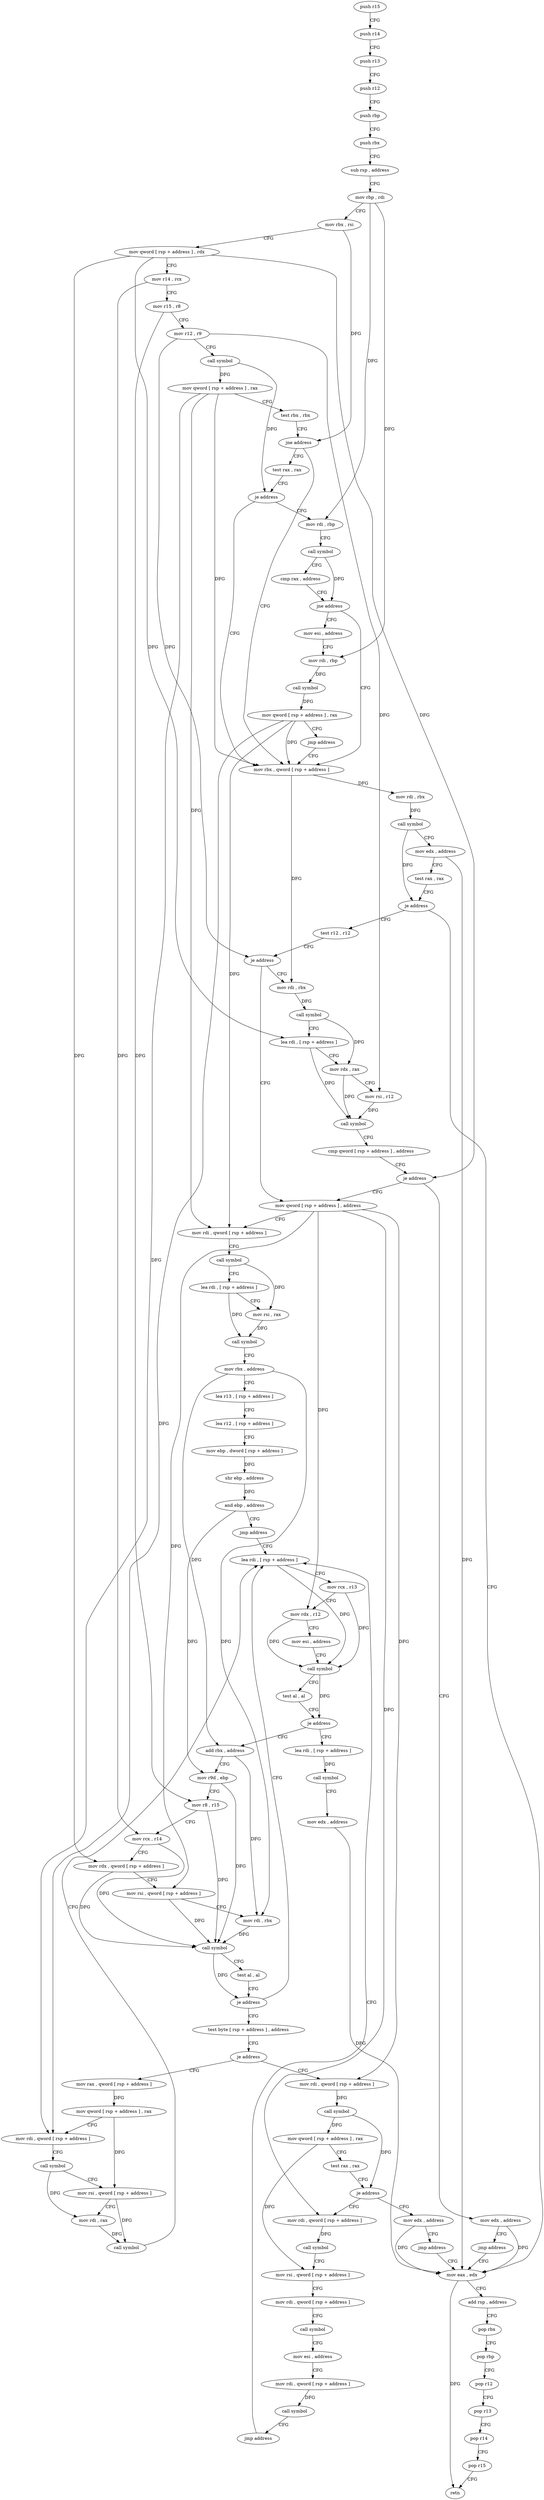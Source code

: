 digraph "func" {
"98672" [label = "push r15" ]
"98674" [label = "push r14" ]
"98676" [label = "push r13" ]
"98678" [label = "push r12" ]
"98680" [label = "push rbp" ]
"98681" [label = "push rbx" ]
"98682" [label = "sub rsp , address" ]
"98686" [label = "mov rbp , rdi" ]
"98689" [label = "mov rbx , rsi" ]
"98692" [label = "mov qword [ rsp + address ] , rdx" ]
"98697" [label = "mov r14 , rcx" ]
"98700" [label = "mov r15 , r8" ]
"98703" [label = "mov r12 , r9" ]
"98706" [label = "call symbol" ]
"98711" [label = "mov qword [ rsp + address ] , rax" ]
"98716" [label = "test rbx , rbx" ]
"98719" [label = "jne address" ]
"98730" [label = "mov rbx , qword [ rsp + address ]" ]
"98721" [label = "test rax , rax" ]
"98735" [label = "mov rdi , rbx" ]
"98738" [label = "call symbol" ]
"98743" [label = "mov edx , address" ]
"98748" [label = "test rax , rax" ]
"98751" [label = "je address" ]
"99099" [label = "mov eax , edx" ]
"98757" [label = "test r12 , r12" ]
"98724" [label = "je address" ]
"98861" [label = "mov rdi , rbp" ]
"99101" [label = "add rsp , address" ]
"99105" [label = "pop rbx" ]
"99106" [label = "pop rbp" ]
"99107" [label = "pop r12" ]
"99109" [label = "pop r13" ]
"99111" [label = "pop r14" ]
"99113" [label = "pop r15" ]
"99115" [label = "retn" ]
"98760" [label = "je address" ]
"98798" [label = "mov qword [ rsp + address ] , address" ]
"98762" [label = "mov rdi , rbx" ]
"98864" [label = "call symbol" ]
"98869" [label = "cmp rax , address" ]
"98873" [label = "jne address" ]
"98879" [label = "mov esi , address" ]
"98807" [label = "mov rdi , qword [ rsp + address ]" ]
"98812" [label = "call symbol" ]
"98817" [label = "lea rdi , [ rsp + address ]" ]
"98822" [label = "mov rsi , rax" ]
"98825" [label = "call symbol" ]
"98830" [label = "mov rbx , address" ]
"98837" [label = "lea r13 , [ rsp + address ]" ]
"98842" [label = "lea r12 , [ rsp + address ]" ]
"98847" [label = "mov ebp , dword [ rsp + address ]" ]
"98854" [label = "shr ebp , address" ]
"98856" [label = "and ebp , address" ]
"98859" [label = "jmp address" ]
"98945" [label = "lea rdi , [ rsp + address ]" ]
"98765" [label = "call symbol" ]
"98770" [label = "lea rdi , [ rsp + address ]" ]
"98775" [label = "mov rdx , rax" ]
"98778" [label = "mov rsi , r12" ]
"98781" [label = "call symbol" ]
"98786" [label = "cmp qword [ rsp + address ] , address" ]
"98792" [label = "je address" ]
"99116" [label = "mov edx , address" ]
"98884" [label = "mov rdi , rbp" ]
"98887" [label = "call symbol" ]
"98892" [label = "mov qword [ rsp + address ] , rax" ]
"98897" [label = "jmp address" ]
"98950" [label = "mov rcx , r13" ]
"98953" [label = "mov rdx , r12" ]
"98956" [label = "mov esi , address" ]
"98961" [label = "call symbol" ]
"98966" [label = "test al , al" ]
"98968" [label = "je address" ]
"99084" [label = "lea rdi , [ rsp + address ]" ]
"98970" [label = "add rbx , address" ]
"99121" [label = "jmp address" ]
"99089" [label = "call symbol" ]
"99094" [label = "mov edx , address" ]
"98974" [label = "mov r9d , ebp" ]
"98977" [label = "mov r8 , r15" ]
"98980" [label = "mov rcx , r14" ]
"98983" [label = "mov rdx , qword [ rsp + address ]" ]
"98988" [label = "mov rsi , qword [ rsp + address ]" ]
"98993" [label = "mov rdi , rbx" ]
"98996" [label = "call symbol" ]
"99001" [label = "test al , al" ]
"99003" [label = "je address" ]
"99005" [label = "test byte [ rsp + address ] , address" ]
"99013" [label = "je address" ]
"98912" [label = "mov rax , qword [ rsp + address ]" ]
"99015" [label = "mov rdi , qword [ rsp + address ]" ]
"98917" [label = "mov qword [ rsp + address ] , rax" ]
"98922" [label = "mov rdi , qword [ rsp + address ]" ]
"98927" [label = "call symbol" ]
"98932" [label = "mov rsi , qword [ rsp + address ]" ]
"98937" [label = "mov rdi , rax" ]
"98940" [label = "call symbol" ]
"99020" [label = "call symbol" ]
"99025" [label = "mov qword [ rsp + address ] , rax" ]
"99030" [label = "test rax , rax" ]
"99033" [label = "je address" ]
"98902" [label = "mov edx , address" ]
"99039" [label = "mov rdi , qword [ rsp + address ]" ]
"98907" [label = "jmp address" ]
"99044" [label = "call symbol" ]
"99049" [label = "mov rsi , qword [ rsp + address ]" ]
"99054" [label = "mov rdi , qword [ rsp + address ]" ]
"99059" [label = "call symbol" ]
"99064" [label = "mov esi , address" ]
"99069" [label = "mov rdi , qword [ rsp + address ]" ]
"99074" [label = "call symbol" ]
"99079" [label = "jmp address" ]
"98672" -> "98674" [ label = "CFG" ]
"98674" -> "98676" [ label = "CFG" ]
"98676" -> "98678" [ label = "CFG" ]
"98678" -> "98680" [ label = "CFG" ]
"98680" -> "98681" [ label = "CFG" ]
"98681" -> "98682" [ label = "CFG" ]
"98682" -> "98686" [ label = "CFG" ]
"98686" -> "98689" [ label = "CFG" ]
"98686" -> "98861" [ label = "DFG" ]
"98686" -> "98884" [ label = "DFG" ]
"98689" -> "98692" [ label = "CFG" ]
"98689" -> "98719" [ label = "DFG" ]
"98692" -> "98697" [ label = "CFG" ]
"98692" -> "98792" [ label = "DFG" ]
"98692" -> "98983" [ label = "DFG" ]
"98692" -> "98770" [ label = "DFG" ]
"98697" -> "98700" [ label = "CFG" ]
"98697" -> "98980" [ label = "DFG" ]
"98700" -> "98703" [ label = "CFG" ]
"98700" -> "98977" [ label = "DFG" ]
"98703" -> "98706" [ label = "CFG" ]
"98703" -> "98760" [ label = "DFG" ]
"98703" -> "98778" [ label = "DFG" ]
"98706" -> "98711" [ label = "DFG" ]
"98706" -> "98724" [ label = "DFG" ]
"98711" -> "98716" [ label = "CFG" ]
"98711" -> "98730" [ label = "DFG" ]
"98711" -> "98807" [ label = "DFG" ]
"98711" -> "98922" [ label = "DFG" ]
"98716" -> "98719" [ label = "CFG" ]
"98719" -> "98730" [ label = "CFG" ]
"98719" -> "98721" [ label = "CFG" ]
"98730" -> "98735" [ label = "DFG" ]
"98730" -> "98762" [ label = "DFG" ]
"98721" -> "98724" [ label = "CFG" ]
"98735" -> "98738" [ label = "DFG" ]
"98738" -> "98743" [ label = "CFG" ]
"98738" -> "98751" [ label = "DFG" ]
"98743" -> "98748" [ label = "CFG" ]
"98743" -> "99099" [ label = "DFG" ]
"98748" -> "98751" [ label = "CFG" ]
"98751" -> "99099" [ label = "CFG" ]
"98751" -> "98757" [ label = "CFG" ]
"99099" -> "99101" [ label = "CFG" ]
"99099" -> "99115" [ label = "DFG" ]
"98757" -> "98760" [ label = "CFG" ]
"98724" -> "98861" [ label = "CFG" ]
"98724" -> "98730" [ label = "CFG" ]
"98861" -> "98864" [ label = "CFG" ]
"99101" -> "99105" [ label = "CFG" ]
"99105" -> "99106" [ label = "CFG" ]
"99106" -> "99107" [ label = "CFG" ]
"99107" -> "99109" [ label = "CFG" ]
"99109" -> "99111" [ label = "CFG" ]
"99111" -> "99113" [ label = "CFG" ]
"99113" -> "99115" [ label = "CFG" ]
"98760" -> "98798" [ label = "CFG" ]
"98760" -> "98762" [ label = "CFG" ]
"98798" -> "98807" [ label = "CFG" ]
"98798" -> "98988" [ label = "DFG" ]
"98798" -> "99015" [ label = "DFG" ]
"98798" -> "99039" [ label = "DFG" ]
"98798" -> "98953" [ label = "DFG" ]
"98762" -> "98765" [ label = "DFG" ]
"98864" -> "98869" [ label = "CFG" ]
"98864" -> "98873" [ label = "DFG" ]
"98869" -> "98873" [ label = "CFG" ]
"98873" -> "98730" [ label = "CFG" ]
"98873" -> "98879" [ label = "CFG" ]
"98879" -> "98884" [ label = "CFG" ]
"98807" -> "98812" [ label = "CFG" ]
"98812" -> "98817" [ label = "CFG" ]
"98812" -> "98822" [ label = "DFG" ]
"98817" -> "98822" [ label = "CFG" ]
"98817" -> "98825" [ label = "DFG" ]
"98822" -> "98825" [ label = "DFG" ]
"98825" -> "98830" [ label = "CFG" ]
"98830" -> "98837" [ label = "CFG" ]
"98830" -> "98970" [ label = "DFG" ]
"98830" -> "98993" [ label = "DFG" ]
"98837" -> "98842" [ label = "CFG" ]
"98842" -> "98847" [ label = "CFG" ]
"98847" -> "98854" [ label = "DFG" ]
"98854" -> "98856" [ label = "DFG" ]
"98856" -> "98859" [ label = "CFG" ]
"98856" -> "98974" [ label = "DFG" ]
"98859" -> "98945" [ label = "CFG" ]
"98945" -> "98950" [ label = "CFG" ]
"98945" -> "98961" [ label = "DFG" ]
"98765" -> "98770" [ label = "CFG" ]
"98765" -> "98775" [ label = "DFG" ]
"98770" -> "98775" [ label = "CFG" ]
"98770" -> "98781" [ label = "DFG" ]
"98775" -> "98778" [ label = "CFG" ]
"98775" -> "98781" [ label = "DFG" ]
"98778" -> "98781" [ label = "DFG" ]
"98781" -> "98786" [ label = "CFG" ]
"98786" -> "98792" [ label = "CFG" ]
"98792" -> "99116" [ label = "CFG" ]
"98792" -> "98798" [ label = "CFG" ]
"99116" -> "99121" [ label = "CFG" ]
"99116" -> "99099" [ label = "DFG" ]
"98884" -> "98887" [ label = "DFG" ]
"98887" -> "98892" [ label = "DFG" ]
"98892" -> "98897" [ label = "CFG" ]
"98892" -> "98730" [ label = "DFG" ]
"98892" -> "98807" [ label = "DFG" ]
"98892" -> "98922" [ label = "DFG" ]
"98897" -> "98730" [ label = "CFG" ]
"98950" -> "98953" [ label = "CFG" ]
"98950" -> "98961" [ label = "DFG" ]
"98953" -> "98956" [ label = "CFG" ]
"98953" -> "98961" [ label = "DFG" ]
"98956" -> "98961" [ label = "CFG" ]
"98961" -> "98966" [ label = "CFG" ]
"98961" -> "98968" [ label = "DFG" ]
"98966" -> "98968" [ label = "CFG" ]
"98968" -> "99084" [ label = "CFG" ]
"98968" -> "98970" [ label = "CFG" ]
"99084" -> "99089" [ label = "DFG" ]
"98970" -> "98974" [ label = "CFG" ]
"98970" -> "98993" [ label = "DFG" ]
"99121" -> "99099" [ label = "CFG" ]
"99089" -> "99094" [ label = "CFG" ]
"99094" -> "99099" [ label = "DFG" ]
"98974" -> "98977" [ label = "CFG" ]
"98974" -> "98996" [ label = "DFG" ]
"98977" -> "98980" [ label = "CFG" ]
"98977" -> "98996" [ label = "DFG" ]
"98980" -> "98983" [ label = "CFG" ]
"98980" -> "98996" [ label = "DFG" ]
"98983" -> "98988" [ label = "CFG" ]
"98983" -> "98996" [ label = "DFG" ]
"98988" -> "98993" [ label = "CFG" ]
"98988" -> "98996" [ label = "DFG" ]
"98993" -> "98996" [ label = "DFG" ]
"98996" -> "99001" [ label = "CFG" ]
"98996" -> "99003" [ label = "DFG" ]
"99001" -> "99003" [ label = "CFG" ]
"99003" -> "98945" [ label = "CFG" ]
"99003" -> "99005" [ label = "CFG" ]
"99005" -> "99013" [ label = "CFG" ]
"99013" -> "98912" [ label = "CFG" ]
"99013" -> "99015" [ label = "CFG" ]
"98912" -> "98917" [ label = "DFG" ]
"99015" -> "99020" [ label = "DFG" ]
"98917" -> "98922" [ label = "CFG" ]
"98917" -> "98932" [ label = "DFG" ]
"98922" -> "98927" [ label = "CFG" ]
"98927" -> "98932" [ label = "CFG" ]
"98927" -> "98937" [ label = "DFG" ]
"98932" -> "98937" [ label = "CFG" ]
"98932" -> "98940" [ label = "DFG" ]
"98937" -> "98940" [ label = "DFG" ]
"98940" -> "98945" [ label = "CFG" ]
"99020" -> "99025" [ label = "DFG" ]
"99020" -> "99033" [ label = "DFG" ]
"99025" -> "99030" [ label = "CFG" ]
"99025" -> "99049" [ label = "DFG" ]
"99030" -> "99033" [ label = "CFG" ]
"99033" -> "98902" [ label = "CFG" ]
"99033" -> "99039" [ label = "CFG" ]
"98902" -> "98907" [ label = "CFG" ]
"98902" -> "99099" [ label = "DFG" ]
"99039" -> "99044" [ label = "DFG" ]
"98907" -> "99099" [ label = "CFG" ]
"99044" -> "99049" [ label = "CFG" ]
"99049" -> "99054" [ label = "CFG" ]
"99054" -> "99059" [ label = "CFG" ]
"99059" -> "99064" [ label = "CFG" ]
"99064" -> "99069" [ label = "CFG" ]
"99069" -> "99074" [ label = "DFG" ]
"99074" -> "99079" [ label = "CFG" ]
"99079" -> "98945" [ label = "CFG" ]
}
